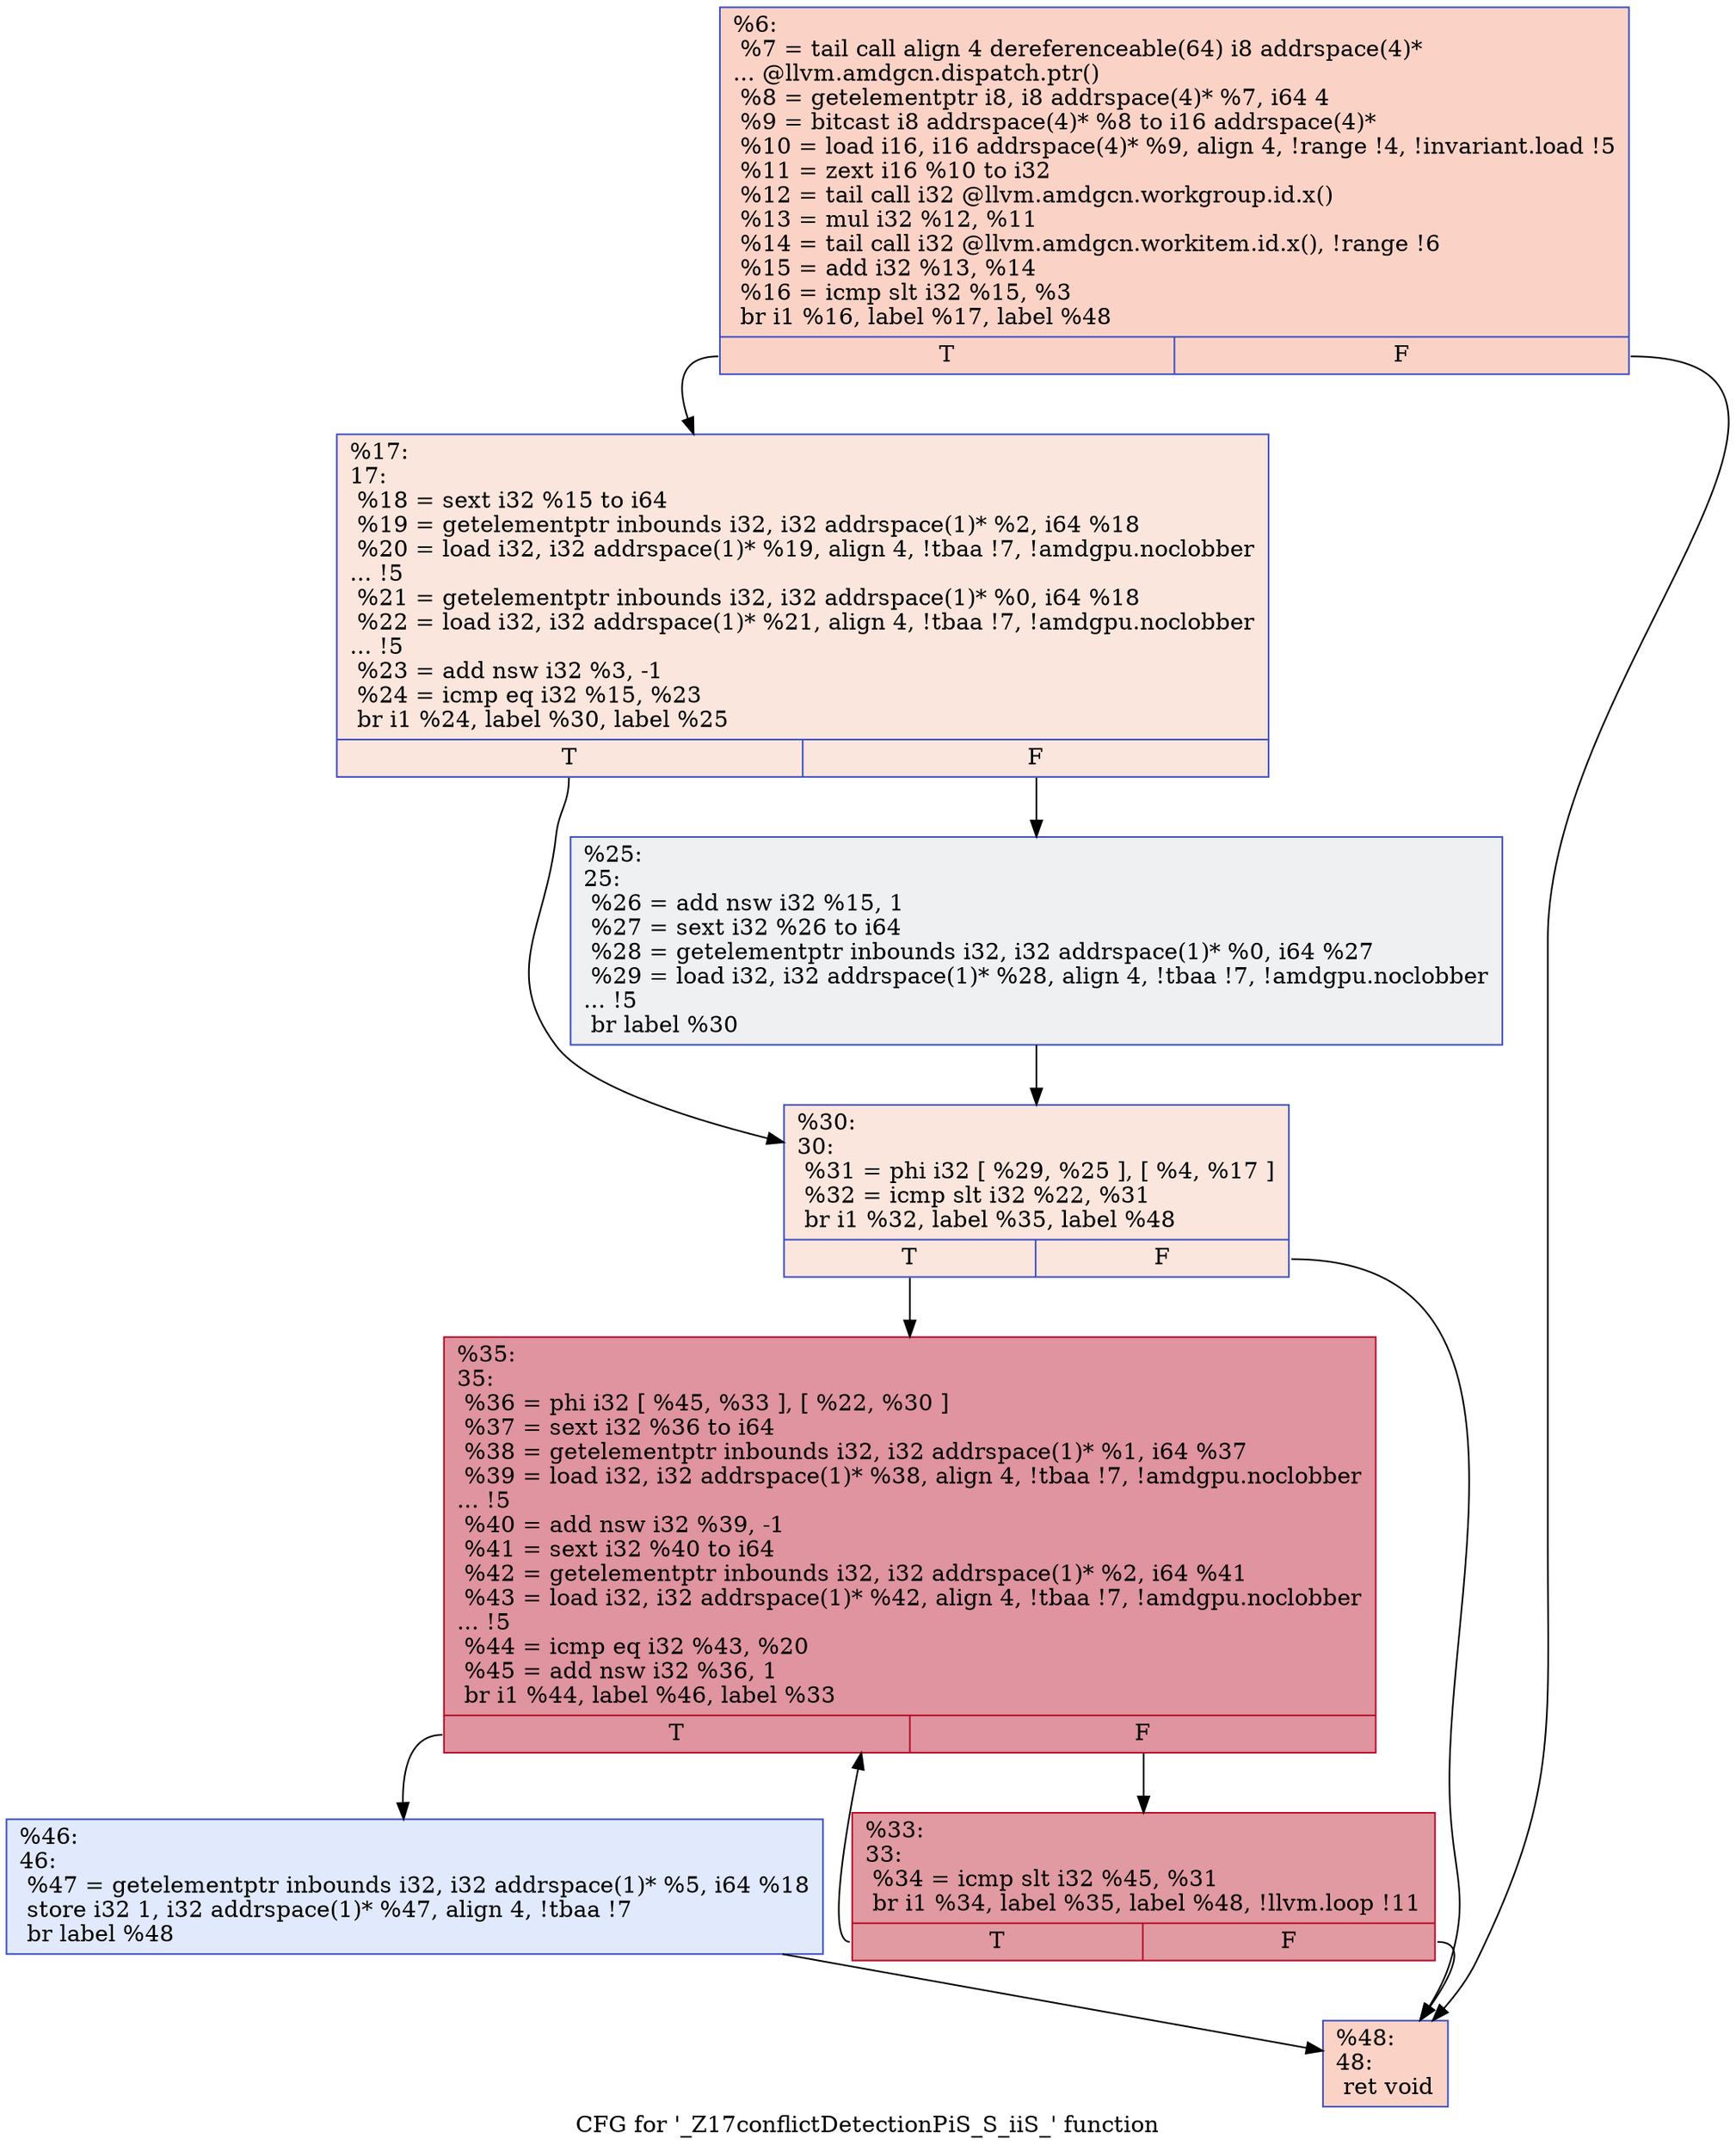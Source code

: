 digraph "CFG for '_Z17conflictDetectionPiS_S_iiS_' function" {
	label="CFG for '_Z17conflictDetectionPiS_S_iiS_' function";

	Node0x61ad730 [shape=record,color="#3d50c3ff", style=filled, fillcolor="#f59c7d70",label="{%6:\l  %7 = tail call align 4 dereferenceable(64) i8 addrspace(4)*\l... @llvm.amdgcn.dispatch.ptr()\l  %8 = getelementptr i8, i8 addrspace(4)* %7, i64 4\l  %9 = bitcast i8 addrspace(4)* %8 to i16 addrspace(4)*\l  %10 = load i16, i16 addrspace(4)* %9, align 4, !range !4, !invariant.load !5\l  %11 = zext i16 %10 to i32\l  %12 = tail call i32 @llvm.amdgcn.workgroup.id.x()\l  %13 = mul i32 %12, %11\l  %14 = tail call i32 @llvm.amdgcn.workitem.id.x(), !range !6\l  %15 = add i32 %13, %14\l  %16 = icmp slt i32 %15, %3\l  br i1 %16, label %17, label %48\l|{<s0>T|<s1>F}}"];
	Node0x61ad730:s0 -> Node0x61ae010;
	Node0x61ad730:s1 -> Node0x61af700;
	Node0x61ae010 [shape=record,color="#3d50c3ff", style=filled, fillcolor="#f3c7b170",label="{%17:\l17:                                               \l  %18 = sext i32 %15 to i64\l  %19 = getelementptr inbounds i32, i32 addrspace(1)* %2, i64 %18\l  %20 = load i32, i32 addrspace(1)* %19, align 4, !tbaa !7, !amdgpu.noclobber\l... !5\l  %21 = getelementptr inbounds i32, i32 addrspace(1)* %0, i64 %18\l  %22 = load i32, i32 addrspace(1)* %21, align 4, !tbaa !7, !amdgpu.noclobber\l... !5\l  %23 = add nsw i32 %3, -1\l  %24 = icmp eq i32 %15, %23\l  br i1 %24, label %30, label %25\l|{<s0>T|<s1>F}}"];
	Node0x61ae010:s0 -> Node0x61b09d0;
	Node0x61ae010:s1 -> Node0x61b0a60;
	Node0x61b0a60 [shape=record,color="#3d50c3ff", style=filled, fillcolor="#d9dce170",label="{%25:\l25:                                               \l  %26 = add nsw i32 %15, 1\l  %27 = sext i32 %26 to i64\l  %28 = getelementptr inbounds i32, i32 addrspace(1)* %0, i64 %27\l  %29 = load i32, i32 addrspace(1)* %28, align 4, !tbaa !7, !amdgpu.noclobber\l... !5\l  br label %30\l}"];
	Node0x61b0a60 -> Node0x61b09d0;
	Node0x61b09d0 [shape=record,color="#3d50c3ff", style=filled, fillcolor="#f3c7b170",label="{%30:\l30:                                               \l  %31 = phi i32 [ %29, %25 ], [ %4, %17 ]\l  %32 = icmp slt i32 %22, %31\l  br i1 %32, label %35, label %48\l|{<s0>T|<s1>F}}"];
	Node0x61b09d0:s0 -> Node0x61af5f0;
	Node0x61b09d0:s1 -> Node0x61af700;
	Node0x61b11d0 [shape=record,color="#b70d28ff", style=filled, fillcolor="#bb1b2c70",label="{%33:\l33:                                               \l  %34 = icmp slt i32 %45, %31\l  br i1 %34, label %35, label %48, !llvm.loop !11\l|{<s0>T|<s1>F}}"];
	Node0x61b11d0:s0 -> Node0x61af5f0;
	Node0x61b11d0:s1 -> Node0x61af700;
	Node0x61af5f0 [shape=record,color="#b70d28ff", style=filled, fillcolor="#b70d2870",label="{%35:\l35:                                               \l  %36 = phi i32 [ %45, %33 ], [ %22, %30 ]\l  %37 = sext i32 %36 to i64\l  %38 = getelementptr inbounds i32, i32 addrspace(1)* %1, i64 %37\l  %39 = load i32, i32 addrspace(1)* %38, align 4, !tbaa !7, !amdgpu.noclobber\l... !5\l  %40 = add nsw i32 %39, -1\l  %41 = sext i32 %40 to i64\l  %42 = getelementptr inbounds i32, i32 addrspace(1)* %2, i64 %41\l  %43 = load i32, i32 addrspace(1)* %42, align 4, !tbaa !7, !amdgpu.noclobber\l... !5\l  %44 = icmp eq i32 %43, %20\l  %45 = add nsw i32 %36, 1\l  br i1 %44, label %46, label %33\l|{<s0>T|<s1>F}}"];
	Node0x61af5f0:s0 -> Node0x61b1ab0;
	Node0x61af5f0:s1 -> Node0x61b11d0;
	Node0x61b1ab0 [shape=record,color="#3d50c3ff", style=filled, fillcolor="#b9d0f970",label="{%46:\l46:                                               \l  %47 = getelementptr inbounds i32, i32 addrspace(1)* %5, i64 %18\l  store i32 1, i32 addrspace(1)* %47, align 4, !tbaa !7\l  br label %48\l}"];
	Node0x61b1ab0 -> Node0x61af700;
	Node0x61af700 [shape=record,color="#3d50c3ff", style=filled, fillcolor="#f59c7d70",label="{%48:\l48:                                               \l  ret void\l}"];
}
